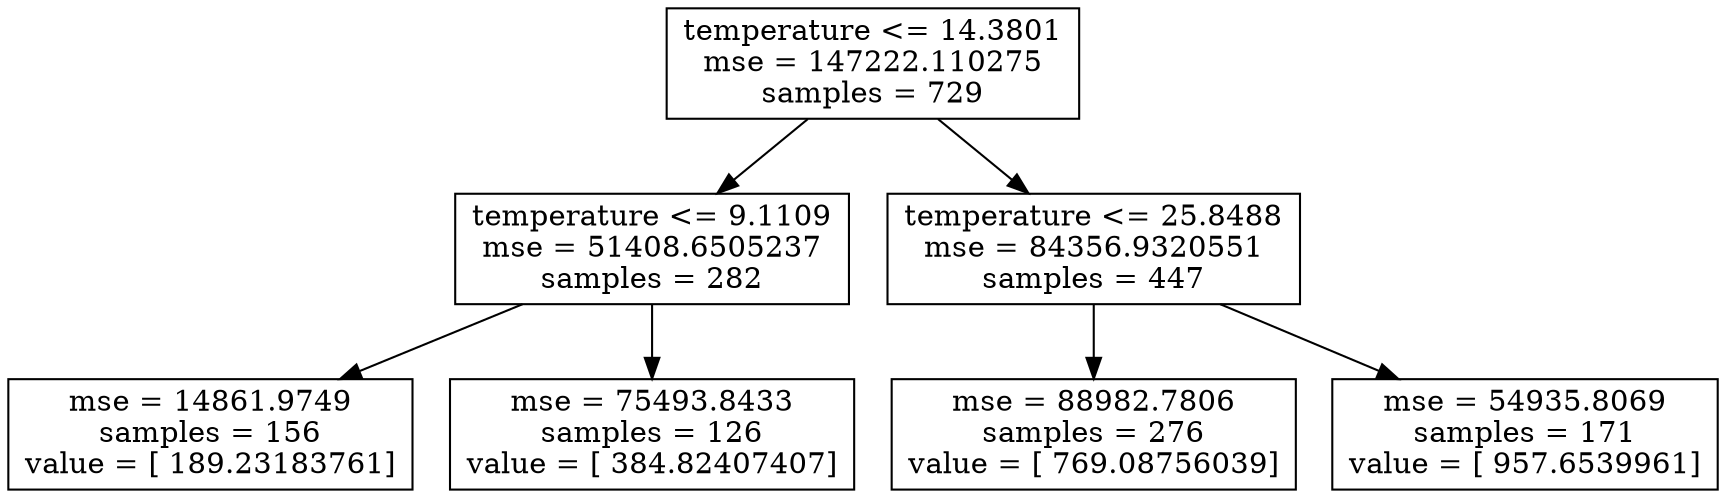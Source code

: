 digraph Tree {
0 [label="temperature <= 14.3801\nmse = 147222.110275\nsamples = 729", shape="box"] ;
1 [label="temperature <= 9.1109\nmse = 51408.6505237\nsamples = 282", shape="box"] ;
0 -> 1 ;
2 [label="mse = 14861.9749\nsamples = 156\nvalue = [ 189.23183761]", shape="box"] ;
1 -> 2 ;
3 [label="mse = 75493.8433\nsamples = 126\nvalue = [ 384.82407407]", shape="box"] ;
1 -> 3 ;
4 [label="temperature <= 25.8488\nmse = 84356.9320551\nsamples = 447", shape="box"] ;
0 -> 4 ;
5 [label="mse = 88982.7806\nsamples = 276\nvalue = [ 769.08756039]", shape="box"] ;
4 -> 5 ;
6 [label="mse = 54935.8069\nsamples = 171\nvalue = [ 957.6539961]", shape="box"] ;
4 -> 6 ;
}